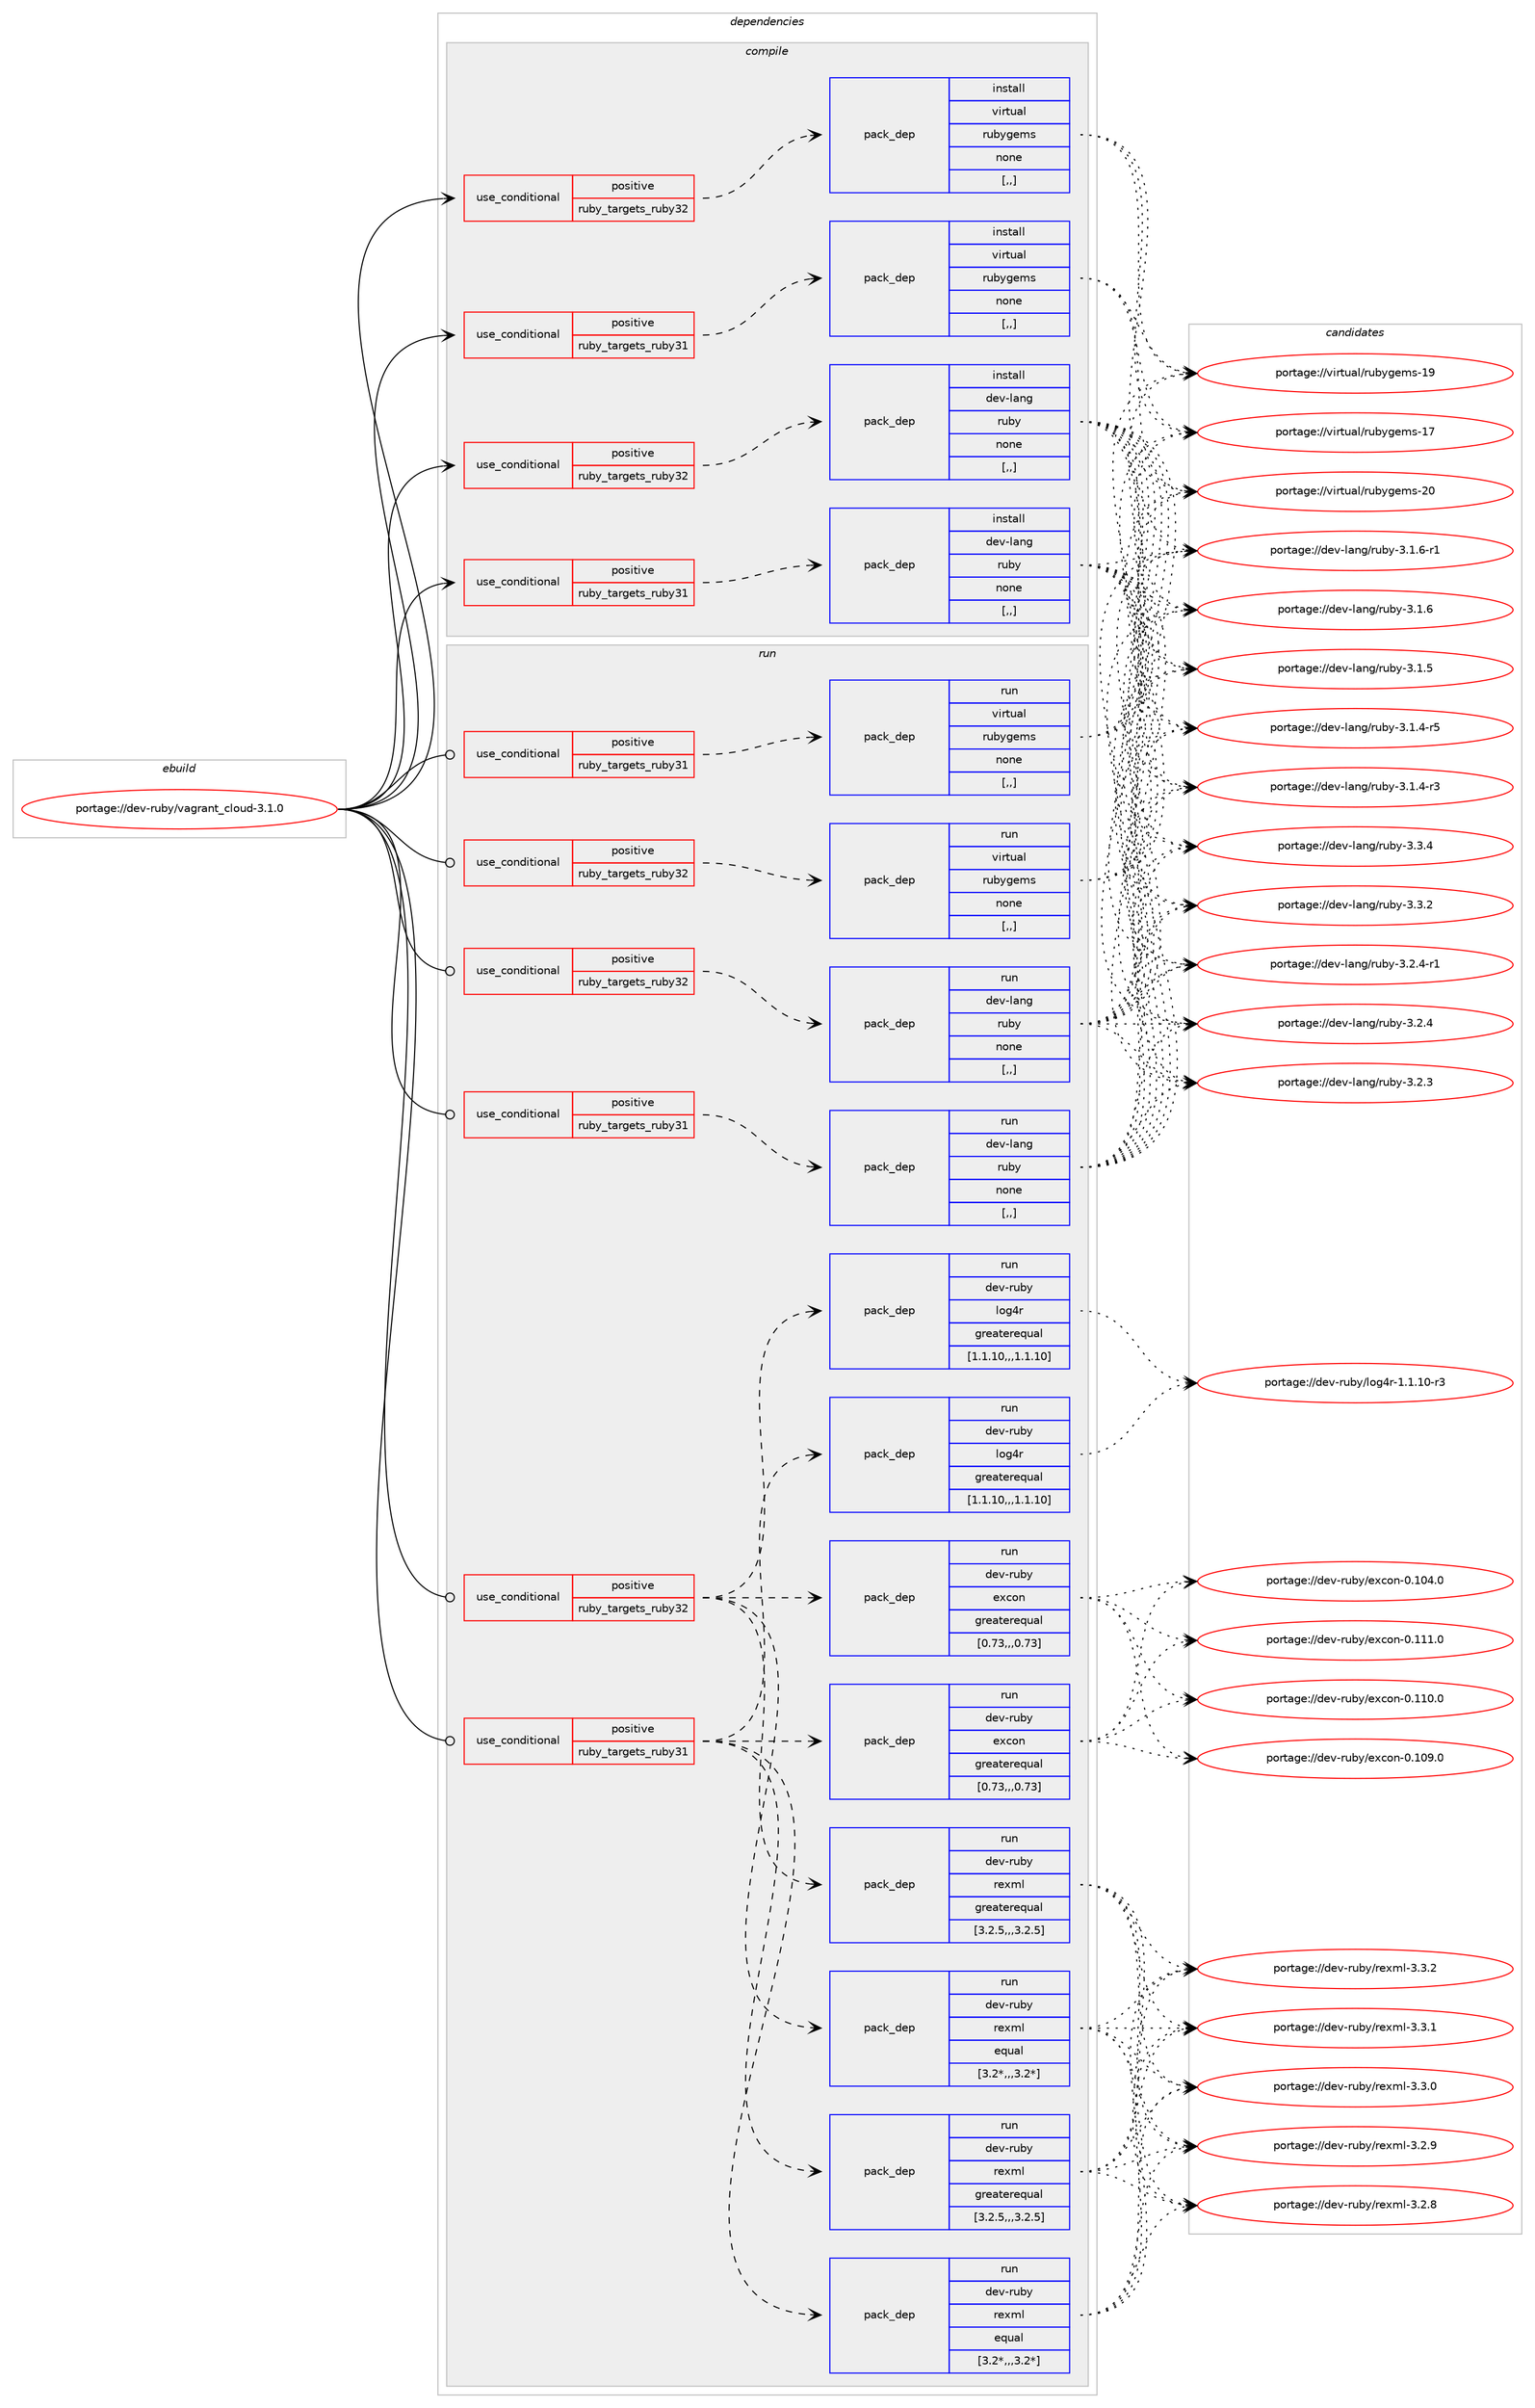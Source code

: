 digraph prolog {

# *************
# Graph options
# *************

newrank=true;
concentrate=true;
compound=true;
graph [rankdir=LR,fontname=Helvetica,fontsize=10,ranksep=1.5];#, ranksep=2.5, nodesep=0.2];
edge  [arrowhead=vee];
node  [fontname=Helvetica,fontsize=10];

# **********
# The ebuild
# **********

subgraph cluster_leftcol {
color=gray;
label=<<i>ebuild</i>>;
id [label="portage://dev-ruby/vagrant_cloud-3.1.0", color=red, width=4, href="../dev-ruby/vagrant_cloud-3.1.0.svg"];
}

# ****************
# The dependencies
# ****************

subgraph cluster_midcol {
color=gray;
label=<<i>dependencies</i>>;
subgraph cluster_compile {
fillcolor="#eeeeee";
style=filled;
label=<<i>compile</i>>;
subgraph cond58221 {
dependency206544 [label=<<TABLE BORDER="0" CELLBORDER="1" CELLSPACING="0" CELLPADDING="4"><TR><TD ROWSPAN="3" CELLPADDING="10">use_conditional</TD></TR><TR><TD>positive</TD></TR><TR><TD>ruby_targets_ruby31</TD></TR></TABLE>>, shape=none, color=red];
subgraph pack146916 {
dependency206545 [label=<<TABLE BORDER="0" CELLBORDER="1" CELLSPACING="0" CELLPADDING="4" WIDTH="220"><TR><TD ROWSPAN="6" CELLPADDING="30">pack_dep</TD></TR><TR><TD WIDTH="110">install</TD></TR><TR><TD>dev-lang</TD></TR><TR><TD>ruby</TD></TR><TR><TD>none</TD></TR><TR><TD>[,,]</TD></TR></TABLE>>, shape=none, color=blue];
}
dependency206544:e -> dependency206545:w [weight=20,style="dashed",arrowhead="vee"];
}
id:e -> dependency206544:w [weight=20,style="solid",arrowhead="vee"];
subgraph cond58222 {
dependency206546 [label=<<TABLE BORDER="0" CELLBORDER="1" CELLSPACING="0" CELLPADDING="4"><TR><TD ROWSPAN="3" CELLPADDING="10">use_conditional</TD></TR><TR><TD>positive</TD></TR><TR><TD>ruby_targets_ruby31</TD></TR></TABLE>>, shape=none, color=red];
subgraph pack146917 {
dependency206547 [label=<<TABLE BORDER="0" CELLBORDER="1" CELLSPACING="0" CELLPADDING="4" WIDTH="220"><TR><TD ROWSPAN="6" CELLPADDING="30">pack_dep</TD></TR><TR><TD WIDTH="110">install</TD></TR><TR><TD>virtual</TD></TR><TR><TD>rubygems</TD></TR><TR><TD>none</TD></TR><TR><TD>[,,]</TD></TR></TABLE>>, shape=none, color=blue];
}
dependency206546:e -> dependency206547:w [weight=20,style="dashed",arrowhead="vee"];
}
id:e -> dependency206546:w [weight=20,style="solid",arrowhead="vee"];
subgraph cond58223 {
dependency206548 [label=<<TABLE BORDER="0" CELLBORDER="1" CELLSPACING="0" CELLPADDING="4"><TR><TD ROWSPAN="3" CELLPADDING="10">use_conditional</TD></TR><TR><TD>positive</TD></TR><TR><TD>ruby_targets_ruby32</TD></TR></TABLE>>, shape=none, color=red];
subgraph pack146918 {
dependency206549 [label=<<TABLE BORDER="0" CELLBORDER="1" CELLSPACING="0" CELLPADDING="4" WIDTH="220"><TR><TD ROWSPAN="6" CELLPADDING="30">pack_dep</TD></TR><TR><TD WIDTH="110">install</TD></TR><TR><TD>dev-lang</TD></TR><TR><TD>ruby</TD></TR><TR><TD>none</TD></TR><TR><TD>[,,]</TD></TR></TABLE>>, shape=none, color=blue];
}
dependency206548:e -> dependency206549:w [weight=20,style="dashed",arrowhead="vee"];
}
id:e -> dependency206548:w [weight=20,style="solid",arrowhead="vee"];
subgraph cond58224 {
dependency206550 [label=<<TABLE BORDER="0" CELLBORDER="1" CELLSPACING="0" CELLPADDING="4"><TR><TD ROWSPAN="3" CELLPADDING="10">use_conditional</TD></TR><TR><TD>positive</TD></TR><TR><TD>ruby_targets_ruby32</TD></TR></TABLE>>, shape=none, color=red];
subgraph pack146919 {
dependency206551 [label=<<TABLE BORDER="0" CELLBORDER="1" CELLSPACING="0" CELLPADDING="4" WIDTH="220"><TR><TD ROWSPAN="6" CELLPADDING="30">pack_dep</TD></TR><TR><TD WIDTH="110">install</TD></TR><TR><TD>virtual</TD></TR><TR><TD>rubygems</TD></TR><TR><TD>none</TD></TR><TR><TD>[,,]</TD></TR></TABLE>>, shape=none, color=blue];
}
dependency206550:e -> dependency206551:w [weight=20,style="dashed",arrowhead="vee"];
}
id:e -> dependency206550:w [weight=20,style="solid",arrowhead="vee"];
}
subgraph cluster_compileandrun {
fillcolor="#eeeeee";
style=filled;
label=<<i>compile and run</i>>;
}
subgraph cluster_run {
fillcolor="#eeeeee";
style=filled;
label=<<i>run</i>>;
subgraph cond58225 {
dependency206552 [label=<<TABLE BORDER="0" CELLBORDER="1" CELLSPACING="0" CELLPADDING="4"><TR><TD ROWSPAN="3" CELLPADDING="10">use_conditional</TD></TR><TR><TD>positive</TD></TR><TR><TD>ruby_targets_ruby31</TD></TR></TABLE>>, shape=none, color=red];
subgraph pack146920 {
dependency206553 [label=<<TABLE BORDER="0" CELLBORDER="1" CELLSPACING="0" CELLPADDING="4" WIDTH="220"><TR><TD ROWSPAN="6" CELLPADDING="30">pack_dep</TD></TR><TR><TD WIDTH="110">run</TD></TR><TR><TD>dev-lang</TD></TR><TR><TD>ruby</TD></TR><TR><TD>none</TD></TR><TR><TD>[,,]</TD></TR></TABLE>>, shape=none, color=blue];
}
dependency206552:e -> dependency206553:w [weight=20,style="dashed",arrowhead="vee"];
}
id:e -> dependency206552:w [weight=20,style="solid",arrowhead="odot"];
subgraph cond58226 {
dependency206554 [label=<<TABLE BORDER="0" CELLBORDER="1" CELLSPACING="0" CELLPADDING="4"><TR><TD ROWSPAN="3" CELLPADDING="10">use_conditional</TD></TR><TR><TD>positive</TD></TR><TR><TD>ruby_targets_ruby31</TD></TR></TABLE>>, shape=none, color=red];
subgraph pack146921 {
dependency206555 [label=<<TABLE BORDER="0" CELLBORDER="1" CELLSPACING="0" CELLPADDING="4" WIDTH="220"><TR><TD ROWSPAN="6" CELLPADDING="30">pack_dep</TD></TR><TR><TD WIDTH="110">run</TD></TR><TR><TD>dev-ruby</TD></TR><TR><TD>excon</TD></TR><TR><TD>greaterequal</TD></TR><TR><TD>[0.73,,,0.73]</TD></TR></TABLE>>, shape=none, color=blue];
}
dependency206554:e -> dependency206555:w [weight=20,style="dashed",arrowhead="vee"];
subgraph pack146922 {
dependency206556 [label=<<TABLE BORDER="0" CELLBORDER="1" CELLSPACING="0" CELLPADDING="4" WIDTH="220"><TR><TD ROWSPAN="6" CELLPADDING="30">pack_dep</TD></TR><TR><TD WIDTH="110">run</TD></TR><TR><TD>dev-ruby</TD></TR><TR><TD>log4r</TD></TR><TR><TD>greaterequal</TD></TR><TR><TD>[1.1.10,,,1.1.10]</TD></TR></TABLE>>, shape=none, color=blue];
}
dependency206554:e -> dependency206556:w [weight=20,style="dashed",arrowhead="vee"];
subgraph pack146923 {
dependency206557 [label=<<TABLE BORDER="0" CELLBORDER="1" CELLSPACING="0" CELLPADDING="4" WIDTH="220"><TR><TD ROWSPAN="6" CELLPADDING="30">pack_dep</TD></TR><TR><TD WIDTH="110">run</TD></TR><TR><TD>dev-ruby</TD></TR><TR><TD>rexml</TD></TR><TR><TD>greaterequal</TD></TR><TR><TD>[3.2.5,,,3.2.5]</TD></TR></TABLE>>, shape=none, color=blue];
}
dependency206554:e -> dependency206557:w [weight=20,style="dashed",arrowhead="vee"];
subgraph pack146924 {
dependency206558 [label=<<TABLE BORDER="0" CELLBORDER="1" CELLSPACING="0" CELLPADDING="4" WIDTH="220"><TR><TD ROWSPAN="6" CELLPADDING="30">pack_dep</TD></TR><TR><TD WIDTH="110">run</TD></TR><TR><TD>dev-ruby</TD></TR><TR><TD>rexml</TD></TR><TR><TD>equal</TD></TR><TR><TD>[3.2*,,,3.2*]</TD></TR></TABLE>>, shape=none, color=blue];
}
dependency206554:e -> dependency206558:w [weight=20,style="dashed",arrowhead="vee"];
}
id:e -> dependency206554:w [weight=20,style="solid",arrowhead="odot"];
subgraph cond58227 {
dependency206559 [label=<<TABLE BORDER="0" CELLBORDER="1" CELLSPACING="0" CELLPADDING="4"><TR><TD ROWSPAN="3" CELLPADDING="10">use_conditional</TD></TR><TR><TD>positive</TD></TR><TR><TD>ruby_targets_ruby31</TD></TR></TABLE>>, shape=none, color=red];
subgraph pack146925 {
dependency206560 [label=<<TABLE BORDER="0" CELLBORDER="1" CELLSPACING="0" CELLPADDING="4" WIDTH="220"><TR><TD ROWSPAN="6" CELLPADDING="30">pack_dep</TD></TR><TR><TD WIDTH="110">run</TD></TR><TR><TD>virtual</TD></TR><TR><TD>rubygems</TD></TR><TR><TD>none</TD></TR><TR><TD>[,,]</TD></TR></TABLE>>, shape=none, color=blue];
}
dependency206559:e -> dependency206560:w [weight=20,style="dashed",arrowhead="vee"];
}
id:e -> dependency206559:w [weight=20,style="solid",arrowhead="odot"];
subgraph cond58228 {
dependency206561 [label=<<TABLE BORDER="0" CELLBORDER="1" CELLSPACING="0" CELLPADDING="4"><TR><TD ROWSPAN="3" CELLPADDING="10">use_conditional</TD></TR><TR><TD>positive</TD></TR><TR><TD>ruby_targets_ruby32</TD></TR></TABLE>>, shape=none, color=red];
subgraph pack146926 {
dependency206562 [label=<<TABLE BORDER="0" CELLBORDER="1" CELLSPACING="0" CELLPADDING="4" WIDTH="220"><TR><TD ROWSPAN="6" CELLPADDING="30">pack_dep</TD></TR><TR><TD WIDTH="110">run</TD></TR><TR><TD>dev-lang</TD></TR><TR><TD>ruby</TD></TR><TR><TD>none</TD></TR><TR><TD>[,,]</TD></TR></TABLE>>, shape=none, color=blue];
}
dependency206561:e -> dependency206562:w [weight=20,style="dashed",arrowhead="vee"];
}
id:e -> dependency206561:w [weight=20,style="solid",arrowhead="odot"];
subgraph cond58229 {
dependency206563 [label=<<TABLE BORDER="0" CELLBORDER="1" CELLSPACING="0" CELLPADDING="4"><TR><TD ROWSPAN="3" CELLPADDING="10">use_conditional</TD></TR><TR><TD>positive</TD></TR><TR><TD>ruby_targets_ruby32</TD></TR></TABLE>>, shape=none, color=red];
subgraph pack146927 {
dependency206564 [label=<<TABLE BORDER="0" CELLBORDER="1" CELLSPACING="0" CELLPADDING="4" WIDTH="220"><TR><TD ROWSPAN="6" CELLPADDING="30">pack_dep</TD></TR><TR><TD WIDTH="110">run</TD></TR><TR><TD>dev-ruby</TD></TR><TR><TD>excon</TD></TR><TR><TD>greaterequal</TD></TR><TR><TD>[0.73,,,0.73]</TD></TR></TABLE>>, shape=none, color=blue];
}
dependency206563:e -> dependency206564:w [weight=20,style="dashed",arrowhead="vee"];
subgraph pack146928 {
dependency206565 [label=<<TABLE BORDER="0" CELLBORDER="1" CELLSPACING="0" CELLPADDING="4" WIDTH="220"><TR><TD ROWSPAN="6" CELLPADDING="30">pack_dep</TD></TR><TR><TD WIDTH="110">run</TD></TR><TR><TD>dev-ruby</TD></TR><TR><TD>log4r</TD></TR><TR><TD>greaterequal</TD></TR><TR><TD>[1.1.10,,,1.1.10]</TD></TR></TABLE>>, shape=none, color=blue];
}
dependency206563:e -> dependency206565:w [weight=20,style="dashed",arrowhead="vee"];
subgraph pack146929 {
dependency206566 [label=<<TABLE BORDER="0" CELLBORDER="1" CELLSPACING="0" CELLPADDING="4" WIDTH="220"><TR><TD ROWSPAN="6" CELLPADDING="30">pack_dep</TD></TR><TR><TD WIDTH="110">run</TD></TR><TR><TD>dev-ruby</TD></TR><TR><TD>rexml</TD></TR><TR><TD>greaterequal</TD></TR><TR><TD>[3.2.5,,,3.2.5]</TD></TR></TABLE>>, shape=none, color=blue];
}
dependency206563:e -> dependency206566:w [weight=20,style="dashed",arrowhead="vee"];
subgraph pack146930 {
dependency206567 [label=<<TABLE BORDER="0" CELLBORDER="1" CELLSPACING="0" CELLPADDING="4" WIDTH="220"><TR><TD ROWSPAN="6" CELLPADDING="30">pack_dep</TD></TR><TR><TD WIDTH="110">run</TD></TR><TR><TD>dev-ruby</TD></TR><TR><TD>rexml</TD></TR><TR><TD>equal</TD></TR><TR><TD>[3.2*,,,3.2*]</TD></TR></TABLE>>, shape=none, color=blue];
}
dependency206563:e -> dependency206567:w [weight=20,style="dashed",arrowhead="vee"];
}
id:e -> dependency206563:w [weight=20,style="solid",arrowhead="odot"];
subgraph cond58230 {
dependency206568 [label=<<TABLE BORDER="0" CELLBORDER="1" CELLSPACING="0" CELLPADDING="4"><TR><TD ROWSPAN="3" CELLPADDING="10">use_conditional</TD></TR><TR><TD>positive</TD></TR><TR><TD>ruby_targets_ruby32</TD></TR></TABLE>>, shape=none, color=red];
subgraph pack146931 {
dependency206569 [label=<<TABLE BORDER="0" CELLBORDER="1" CELLSPACING="0" CELLPADDING="4" WIDTH="220"><TR><TD ROWSPAN="6" CELLPADDING="30">pack_dep</TD></TR><TR><TD WIDTH="110">run</TD></TR><TR><TD>virtual</TD></TR><TR><TD>rubygems</TD></TR><TR><TD>none</TD></TR><TR><TD>[,,]</TD></TR></TABLE>>, shape=none, color=blue];
}
dependency206568:e -> dependency206569:w [weight=20,style="dashed",arrowhead="vee"];
}
id:e -> dependency206568:w [weight=20,style="solid",arrowhead="odot"];
}
}

# **************
# The candidates
# **************

subgraph cluster_choices {
rank=same;
color=gray;
label=<<i>candidates</i>>;

subgraph choice146916 {
color=black;
nodesep=1;
choice10010111845108971101034711411798121455146514652 [label="portage://dev-lang/ruby-3.3.4", color=red, width=4,href="../dev-lang/ruby-3.3.4.svg"];
choice10010111845108971101034711411798121455146514650 [label="portage://dev-lang/ruby-3.3.2", color=red, width=4,href="../dev-lang/ruby-3.3.2.svg"];
choice100101118451089711010347114117981214551465046524511449 [label="portage://dev-lang/ruby-3.2.4-r1", color=red, width=4,href="../dev-lang/ruby-3.2.4-r1.svg"];
choice10010111845108971101034711411798121455146504652 [label="portage://dev-lang/ruby-3.2.4", color=red, width=4,href="../dev-lang/ruby-3.2.4.svg"];
choice10010111845108971101034711411798121455146504651 [label="portage://dev-lang/ruby-3.2.3", color=red, width=4,href="../dev-lang/ruby-3.2.3.svg"];
choice100101118451089711010347114117981214551464946544511449 [label="portage://dev-lang/ruby-3.1.6-r1", color=red, width=4,href="../dev-lang/ruby-3.1.6-r1.svg"];
choice10010111845108971101034711411798121455146494654 [label="portage://dev-lang/ruby-3.1.6", color=red, width=4,href="../dev-lang/ruby-3.1.6.svg"];
choice10010111845108971101034711411798121455146494653 [label="portage://dev-lang/ruby-3.1.5", color=red, width=4,href="../dev-lang/ruby-3.1.5.svg"];
choice100101118451089711010347114117981214551464946524511453 [label="portage://dev-lang/ruby-3.1.4-r5", color=red, width=4,href="../dev-lang/ruby-3.1.4-r5.svg"];
choice100101118451089711010347114117981214551464946524511451 [label="portage://dev-lang/ruby-3.1.4-r3", color=red, width=4,href="../dev-lang/ruby-3.1.4-r3.svg"];
dependency206545:e -> choice10010111845108971101034711411798121455146514652:w [style=dotted,weight="100"];
dependency206545:e -> choice10010111845108971101034711411798121455146514650:w [style=dotted,weight="100"];
dependency206545:e -> choice100101118451089711010347114117981214551465046524511449:w [style=dotted,weight="100"];
dependency206545:e -> choice10010111845108971101034711411798121455146504652:w [style=dotted,weight="100"];
dependency206545:e -> choice10010111845108971101034711411798121455146504651:w [style=dotted,weight="100"];
dependency206545:e -> choice100101118451089711010347114117981214551464946544511449:w [style=dotted,weight="100"];
dependency206545:e -> choice10010111845108971101034711411798121455146494654:w [style=dotted,weight="100"];
dependency206545:e -> choice10010111845108971101034711411798121455146494653:w [style=dotted,weight="100"];
dependency206545:e -> choice100101118451089711010347114117981214551464946524511453:w [style=dotted,weight="100"];
dependency206545:e -> choice100101118451089711010347114117981214551464946524511451:w [style=dotted,weight="100"];
}
subgraph choice146917 {
color=black;
nodesep=1;
choice118105114116117971084711411798121103101109115455048 [label="portage://virtual/rubygems-20", color=red, width=4,href="../virtual/rubygems-20.svg"];
choice118105114116117971084711411798121103101109115454957 [label="portage://virtual/rubygems-19", color=red, width=4,href="../virtual/rubygems-19.svg"];
choice118105114116117971084711411798121103101109115454955 [label="portage://virtual/rubygems-17", color=red, width=4,href="../virtual/rubygems-17.svg"];
dependency206547:e -> choice118105114116117971084711411798121103101109115455048:w [style=dotted,weight="100"];
dependency206547:e -> choice118105114116117971084711411798121103101109115454957:w [style=dotted,weight="100"];
dependency206547:e -> choice118105114116117971084711411798121103101109115454955:w [style=dotted,weight="100"];
}
subgraph choice146918 {
color=black;
nodesep=1;
choice10010111845108971101034711411798121455146514652 [label="portage://dev-lang/ruby-3.3.4", color=red, width=4,href="../dev-lang/ruby-3.3.4.svg"];
choice10010111845108971101034711411798121455146514650 [label="portage://dev-lang/ruby-3.3.2", color=red, width=4,href="../dev-lang/ruby-3.3.2.svg"];
choice100101118451089711010347114117981214551465046524511449 [label="portage://dev-lang/ruby-3.2.4-r1", color=red, width=4,href="../dev-lang/ruby-3.2.4-r1.svg"];
choice10010111845108971101034711411798121455146504652 [label="portage://dev-lang/ruby-3.2.4", color=red, width=4,href="../dev-lang/ruby-3.2.4.svg"];
choice10010111845108971101034711411798121455146504651 [label="portage://dev-lang/ruby-3.2.3", color=red, width=4,href="../dev-lang/ruby-3.2.3.svg"];
choice100101118451089711010347114117981214551464946544511449 [label="portage://dev-lang/ruby-3.1.6-r1", color=red, width=4,href="../dev-lang/ruby-3.1.6-r1.svg"];
choice10010111845108971101034711411798121455146494654 [label="portage://dev-lang/ruby-3.1.6", color=red, width=4,href="../dev-lang/ruby-3.1.6.svg"];
choice10010111845108971101034711411798121455146494653 [label="portage://dev-lang/ruby-3.1.5", color=red, width=4,href="../dev-lang/ruby-3.1.5.svg"];
choice100101118451089711010347114117981214551464946524511453 [label="portage://dev-lang/ruby-3.1.4-r5", color=red, width=4,href="../dev-lang/ruby-3.1.4-r5.svg"];
choice100101118451089711010347114117981214551464946524511451 [label="portage://dev-lang/ruby-3.1.4-r3", color=red, width=4,href="../dev-lang/ruby-3.1.4-r3.svg"];
dependency206549:e -> choice10010111845108971101034711411798121455146514652:w [style=dotted,weight="100"];
dependency206549:e -> choice10010111845108971101034711411798121455146514650:w [style=dotted,weight="100"];
dependency206549:e -> choice100101118451089711010347114117981214551465046524511449:w [style=dotted,weight="100"];
dependency206549:e -> choice10010111845108971101034711411798121455146504652:w [style=dotted,weight="100"];
dependency206549:e -> choice10010111845108971101034711411798121455146504651:w [style=dotted,weight="100"];
dependency206549:e -> choice100101118451089711010347114117981214551464946544511449:w [style=dotted,weight="100"];
dependency206549:e -> choice10010111845108971101034711411798121455146494654:w [style=dotted,weight="100"];
dependency206549:e -> choice10010111845108971101034711411798121455146494653:w [style=dotted,weight="100"];
dependency206549:e -> choice100101118451089711010347114117981214551464946524511453:w [style=dotted,weight="100"];
dependency206549:e -> choice100101118451089711010347114117981214551464946524511451:w [style=dotted,weight="100"];
}
subgraph choice146919 {
color=black;
nodesep=1;
choice118105114116117971084711411798121103101109115455048 [label="portage://virtual/rubygems-20", color=red, width=4,href="../virtual/rubygems-20.svg"];
choice118105114116117971084711411798121103101109115454957 [label="portage://virtual/rubygems-19", color=red, width=4,href="../virtual/rubygems-19.svg"];
choice118105114116117971084711411798121103101109115454955 [label="portage://virtual/rubygems-17", color=red, width=4,href="../virtual/rubygems-17.svg"];
dependency206551:e -> choice118105114116117971084711411798121103101109115455048:w [style=dotted,weight="100"];
dependency206551:e -> choice118105114116117971084711411798121103101109115454957:w [style=dotted,weight="100"];
dependency206551:e -> choice118105114116117971084711411798121103101109115454955:w [style=dotted,weight="100"];
}
subgraph choice146920 {
color=black;
nodesep=1;
choice10010111845108971101034711411798121455146514652 [label="portage://dev-lang/ruby-3.3.4", color=red, width=4,href="../dev-lang/ruby-3.3.4.svg"];
choice10010111845108971101034711411798121455146514650 [label="portage://dev-lang/ruby-3.3.2", color=red, width=4,href="../dev-lang/ruby-3.3.2.svg"];
choice100101118451089711010347114117981214551465046524511449 [label="portage://dev-lang/ruby-3.2.4-r1", color=red, width=4,href="../dev-lang/ruby-3.2.4-r1.svg"];
choice10010111845108971101034711411798121455146504652 [label="portage://dev-lang/ruby-3.2.4", color=red, width=4,href="../dev-lang/ruby-3.2.4.svg"];
choice10010111845108971101034711411798121455146504651 [label="portage://dev-lang/ruby-3.2.3", color=red, width=4,href="../dev-lang/ruby-3.2.3.svg"];
choice100101118451089711010347114117981214551464946544511449 [label="portage://dev-lang/ruby-3.1.6-r1", color=red, width=4,href="../dev-lang/ruby-3.1.6-r1.svg"];
choice10010111845108971101034711411798121455146494654 [label="portage://dev-lang/ruby-3.1.6", color=red, width=4,href="../dev-lang/ruby-3.1.6.svg"];
choice10010111845108971101034711411798121455146494653 [label="portage://dev-lang/ruby-3.1.5", color=red, width=4,href="../dev-lang/ruby-3.1.5.svg"];
choice100101118451089711010347114117981214551464946524511453 [label="portage://dev-lang/ruby-3.1.4-r5", color=red, width=4,href="../dev-lang/ruby-3.1.4-r5.svg"];
choice100101118451089711010347114117981214551464946524511451 [label="portage://dev-lang/ruby-3.1.4-r3", color=red, width=4,href="../dev-lang/ruby-3.1.4-r3.svg"];
dependency206553:e -> choice10010111845108971101034711411798121455146514652:w [style=dotted,weight="100"];
dependency206553:e -> choice10010111845108971101034711411798121455146514650:w [style=dotted,weight="100"];
dependency206553:e -> choice100101118451089711010347114117981214551465046524511449:w [style=dotted,weight="100"];
dependency206553:e -> choice10010111845108971101034711411798121455146504652:w [style=dotted,weight="100"];
dependency206553:e -> choice10010111845108971101034711411798121455146504651:w [style=dotted,weight="100"];
dependency206553:e -> choice100101118451089711010347114117981214551464946544511449:w [style=dotted,weight="100"];
dependency206553:e -> choice10010111845108971101034711411798121455146494654:w [style=dotted,weight="100"];
dependency206553:e -> choice10010111845108971101034711411798121455146494653:w [style=dotted,weight="100"];
dependency206553:e -> choice100101118451089711010347114117981214551464946524511453:w [style=dotted,weight="100"];
dependency206553:e -> choice100101118451089711010347114117981214551464946524511451:w [style=dotted,weight="100"];
}
subgraph choice146921 {
color=black;
nodesep=1;
choice100101118451141179812147101120991111104548464949494648 [label="portage://dev-ruby/excon-0.111.0", color=red, width=4,href="../dev-ruby/excon-0.111.0.svg"];
choice100101118451141179812147101120991111104548464949484648 [label="portage://dev-ruby/excon-0.110.0", color=red, width=4,href="../dev-ruby/excon-0.110.0.svg"];
choice100101118451141179812147101120991111104548464948574648 [label="portage://dev-ruby/excon-0.109.0", color=red, width=4,href="../dev-ruby/excon-0.109.0.svg"];
choice100101118451141179812147101120991111104548464948524648 [label="portage://dev-ruby/excon-0.104.0", color=red, width=4,href="../dev-ruby/excon-0.104.0.svg"];
dependency206555:e -> choice100101118451141179812147101120991111104548464949494648:w [style=dotted,weight="100"];
dependency206555:e -> choice100101118451141179812147101120991111104548464949484648:w [style=dotted,weight="100"];
dependency206555:e -> choice100101118451141179812147101120991111104548464948574648:w [style=dotted,weight="100"];
dependency206555:e -> choice100101118451141179812147101120991111104548464948524648:w [style=dotted,weight="100"];
}
subgraph choice146922 {
color=black;
nodesep=1;
choice10010111845114117981214710811110352114454946494649484511451 [label="portage://dev-ruby/log4r-1.1.10-r3", color=red, width=4,href="../dev-ruby/log4r-1.1.10-r3.svg"];
dependency206556:e -> choice10010111845114117981214710811110352114454946494649484511451:w [style=dotted,weight="100"];
}
subgraph choice146923 {
color=black;
nodesep=1;
choice100101118451141179812147114101120109108455146514650 [label="portage://dev-ruby/rexml-3.3.2", color=red, width=4,href="../dev-ruby/rexml-3.3.2.svg"];
choice100101118451141179812147114101120109108455146514649 [label="portage://dev-ruby/rexml-3.3.1", color=red, width=4,href="../dev-ruby/rexml-3.3.1.svg"];
choice100101118451141179812147114101120109108455146514648 [label="portage://dev-ruby/rexml-3.3.0", color=red, width=4,href="../dev-ruby/rexml-3.3.0.svg"];
choice100101118451141179812147114101120109108455146504657 [label="portage://dev-ruby/rexml-3.2.9", color=red, width=4,href="../dev-ruby/rexml-3.2.9.svg"];
choice100101118451141179812147114101120109108455146504656 [label="portage://dev-ruby/rexml-3.2.8", color=red, width=4,href="../dev-ruby/rexml-3.2.8.svg"];
dependency206557:e -> choice100101118451141179812147114101120109108455146514650:w [style=dotted,weight="100"];
dependency206557:e -> choice100101118451141179812147114101120109108455146514649:w [style=dotted,weight="100"];
dependency206557:e -> choice100101118451141179812147114101120109108455146514648:w [style=dotted,weight="100"];
dependency206557:e -> choice100101118451141179812147114101120109108455146504657:w [style=dotted,weight="100"];
dependency206557:e -> choice100101118451141179812147114101120109108455146504656:w [style=dotted,weight="100"];
}
subgraph choice146924 {
color=black;
nodesep=1;
choice100101118451141179812147114101120109108455146514650 [label="portage://dev-ruby/rexml-3.3.2", color=red, width=4,href="../dev-ruby/rexml-3.3.2.svg"];
choice100101118451141179812147114101120109108455146514649 [label="portage://dev-ruby/rexml-3.3.1", color=red, width=4,href="../dev-ruby/rexml-3.3.1.svg"];
choice100101118451141179812147114101120109108455146514648 [label="portage://dev-ruby/rexml-3.3.0", color=red, width=4,href="../dev-ruby/rexml-3.3.0.svg"];
choice100101118451141179812147114101120109108455146504657 [label="portage://dev-ruby/rexml-3.2.9", color=red, width=4,href="../dev-ruby/rexml-3.2.9.svg"];
choice100101118451141179812147114101120109108455146504656 [label="portage://dev-ruby/rexml-3.2.8", color=red, width=4,href="../dev-ruby/rexml-3.2.8.svg"];
dependency206558:e -> choice100101118451141179812147114101120109108455146514650:w [style=dotted,weight="100"];
dependency206558:e -> choice100101118451141179812147114101120109108455146514649:w [style=dotted,weight="100"];
dependency206558:e -> choice100101118451141179812147114101120109108455146514648:w [style=dotted,weight="100"];
dependency206558:e -> choice100101118451141179812147114101120109108455146504657:w [style=dotted,weight="100"];
dependency206558:e -> choice100101118451141179812147114101120109108455146504656:w [style=dotted,weight="100"];
}
subgraph choice146925 {
color=black;
nodesep=1;
choice118105114116117971084711411798121103101109115455048 [label="portage://virtual/rubygems-20", color=red, width=4,href="../virtual/rubygems-20.svg"];
choice118105114116117971084711411798121103101109115454957 [label="portage://virtual/rubygems-19", color=red, width=4,href="../virtual/rubygems-19.svg"];
choice118105114116117971084711411798121103101109115454955 [label="portage://virtual/rubygems-17", color=red, width=4,href="../virtual/rubygems-17.svg"];
dependency206560:e -> choice118105114116117971084711411798121103101109115455048:w [style=dotted,weight="100"];
dependency206560:e -> choice118105114116117971084711411798121103101109115454957:w [style=dotted,weight="100"];
dependency206560:e -> choice118105114116117971084711411798121103101109115454955:w [style=dotted,weight="100"];
}
subgraph choice146926 {
color=black;
nodesep=1;
choice10010111845108971101034711411798121455146514652 [label="portage://dev-lang/ruby-3.3.4", color=red, width=4,href="../dev-lang/ruby-3.3.4.svg"];
choice10010111845108971101034711411798121455146514650 [label="portage://dev-lang/ruby-3.3.2", color=red, width=4,href="../dev-lang/ruby-3.3.2.svg"];
choice100101118451089711010347114117981214551465046524511449 [label="portage://dev-lang/ruby-3.2.4-r1", color=red, width=4,href="../dev-lang/ruby-3.2.4-r1.svg"];
choice10010111845108971101034711411798121455146504652 [label="portage://dev-lang/ruby-3.2.4", color=red, width=4,href="../dev-lang/ruby-3.2.4.svg"];
choice10010111845108971101034711411798121455146504651 [label="portage://dev-lang/ruby-3.2.3", color=red, width=4,href="../dev-lang/ruby-3.2.3.svg"];
choice100101118451089711010347114117981214551464946544511449 [label="portage://dev-lang/ruby-3.1.6-r1", color=red, width=4,href="../dev-lang/ruby-3.1.6-r1.svg"];
choice10010111845108971101034711411798121455146494654 [label="portage://dev-lang/ruby-3.1.6", color=red, width=4,href="../dev-lang/ruby-3.1.6.svg"];
choice10010111845108971101034711411798121455146494653 [label="portage://dev-lang/ruby-3.1.5", color=red, width=4,href="../dev-lang/ruby-3.1.5.svg"];
choice100101118451089711010347114117981214551464946524511453 [label="portage://dev-lang/ruby-3.1.4-r5", color=red, width=4,href="../dev-lang/ruby-3.1.4-r5.svg"];
choice100101118451089711010347114117981214551464946524511451 [label="portage://dev-lang/ruby-3.1.4-r3", color=red, width=4,href="../dev-lang/ruby-3.1.4-r3.svg"];
dependency206562:e -> choice10010111845108971101034711411798121455146514652:w [style=dotted,weight="100"];
dependency206562:e -> choice10010111845108971101034711411798121455146514650:w [style=dotted,weight="100"];
dependency206562:e -> choice100101118451089711010347114117981214551465046524511449:w [style=dotted,weight="100"];
dependency206562:e -> choice10010111845108971101034711411798121455146504652:w [style=dotted,weight="100"];
dependency206562:e -> choice10010111845108971101034711411798121455146504651:w [style=dotted,weight="100"];
dependency206562:e -> choice100101118451089711010347114117981214551464946544511449:w [style=dotted,weight="100"];
dependency206562:e -> choice10010111845108971101034711411798121455146494654:w [style=dotted,weight="100"];
dependency206562:e -> choice10010111845108971101034711411798121455146494653:w [style=dotted,weight="100"];
dependency206562:e -> choice100101118451089711010347114117981214551464946524511453:w [style=dotted,weight="100"];
dependency206562:e -> choice100101118451089711010347114117981214551464946524511451:w [style=dotted,weight="100"];
}
subgraph choice146927 {
color=black;
nodesep=1;
choice100101118451141179812147101120991111104548464949494648 [label="portage://dev-ruby/excon-0.111.0", color=red, width=4,href="../dev-ruby/excon-0.111.0.svg"];
choice100101118451141179812147101120991111104548464949484648 [label="portage://dev-ruby/excon-0.110.0", color=red, width=4,href="../dev-ruby/excon-0.110.0.svg"];
choice100101118451141179812147101120991111104548464948574648 [label="portage://dev-ruby/excon-0.109.0", color=red, width=4,href="../dev-ruby/excon-0.109.0.svg"];
choice100101118451141179812147101120991111104548464948524648 [label="portage://dev-ruby/excon-0.104.0", color=red, width=4,href="../dev-ruby/excon-0.104.0.svg"];
dependency206564:e -> choice100101118451141179812147101120991111104548464949494648:w [style=dotted,weight="100"];
dependency206564:e -> choice100101118451141179812147101120991111104548464949484648:w [style=dotted,weight="100"];
dependency206564:e -> choice100101118451141179812147101120991111104548464948574648:w [style=dotted,weight="100"];
dependency206564:e -> choice100101118451141179812147101120991111104548464948524648:w [style=dotted,weight="100"];
}
subgraph choice146928 {
color=black;
nodesep=1;
choice10010111845114117981214710811110352114454946494649484511451 [label="portage://dev-ruby/log4r-1.1.10-r3", color=red, width=4,href="../dev-ruby/log4r-1.1.10-r3.svg"];
dependency206565:e -> choice10010111845114117981214710811110352114454946494649484511451:w [style=dotted,weight="100"];
}
subgraph choice146929 {
color=black;
nodesep=1;
choice100101118451141179812147114101120109108455146514650 [label="portage://dev-ruby/rexml-3.3.2", color=red, width=4,href="../dev-ruby/rexml-3.3.2.svg"];
choice100101118451141179812147114101120109108455146514649 [label="portage://dev-ruby/rexml-3.3.1", color=red, width=4,href="../dev-ruby/rexml-3.3.1.svg"];
choice100101118451141179812147114101120109108455146514648 [label="portage://dev-ruby/rexml-3.3.0", color=red, width=4,href="../dev-ruby/rexml-3.3.0.svg"];
choice100101118451141179812147114101120109108455146504657 [label="portage://dev-ruby/rexml-3.2.9", color=red, width=4,href="../dev-ruby/rexml-3.2.9.svg"];
choice100101118451141179812147114101120109108455146504656 [label="portage://dev-ruby/rexml-3.2.8", color=red, width=4,href="../dev-ruby/rexml-3.2.8.svg"];
dependency206566:e -> choice100101118451141179812147114101120109108455146514650:w [style=dotted,weight="100"];
dependency206566:e -> choice100101118451141179812147114101120109108455146514649:w [style=dotted,weight="100"];
dependency206566:e -> choice100101118451141179812147114101120109108455146514648:w [style=dotted,weight="100"];
dependency206566:e -> choice100101118451141179812147114101120109108455146504657:w [style=dotted,weight="100"];
dependency206566:e -> choice100101118451141179812147114101120109108455146504656:w [style=dotted,weight="100"];
}
subgraph choice146930 {
color=black;
nodesep=1;
choice100101118451141179812147114101120109108455146514650 [label="portage://dev-ruby/rexml-3.3.2", color=red, width=4,href="../dev-ruby/rexml-3.3.2.svg"];
choice100101118451141179812147114101120109108455146514649 [label="portage://dev-ruby/rexml-3.3.1", color=red, width=4,href="../dev-ruby/rexml-3.3.1.svg"];
choice100101118451141179812147114101120109108455146514648 [label="portage://dev-ruby/rexml-3.3.0", color=red, width=4,href="../dev-ruby/rexml-3.3.0.svg"];
choice100101118451141179812147114101120109108455146504657 [label="portage://dev-ruby/rexml-3.2.9", color=red, width=4,href="../dev-ruby/rexml-3.2.9.svg"];
choice100101118451141179812147114101120109108455146504656 [label="portage://dev-ruby/rexml-3.2.8", color=red, width=4,href="../dev-ruby/rexml-3.2.8.svg"];
dependency206567:e -> choice100101118451141179812147114101120109108455146514650:w [style=dotted,weight="100"];
dependency206567:e -> choice100101118451141179812147114101120109108455146514649:w [style=dotted,weight="100"];
dependency206567:e -> choice100101118451141179812147114101120109108455146514648:w [style=dotted,weight="100"];
dependency206567:e -> choice100101118451141179812147114101120109108455146504657:w [style=dotted,weight="100"];
dependency206567:e -> choice100101118451141179812147114101120109108455146504656:w [style=dotted,weight="100"];
}
subgraph choice146931 {
color=black;
nodesep=1;
choice118105114116117971084711411798121103101109115455048 [label="portage://virtual/rubygems-20", color=red, width=4,href="../virtual/rubygems-20.svg"];
choice118105114116117971084711411798121103101109115454957 [label="portage://virtual/rubygems-19", color=red, width=4,href="../virtual/rubygems-19.svg"];
choice118105114116117971084711411798121103101109115454955 [label="portage://virtual/rubygems-17", color=red, width=4,href="../virtual/rubygems-17.svg"];
dependency206569:e -> choice118105114116117971084711411798121103101109115455048:w [style=dotted,weight="100"];
dependency206569:e -> choice118105114116117971084711411798121103101109115454957:w [style=dotted,weight="100"];
dependency206569:e -> choice118105114116117971084711411798121103101109115454955:w [style=dotted,weight="100"];
}
}

}
